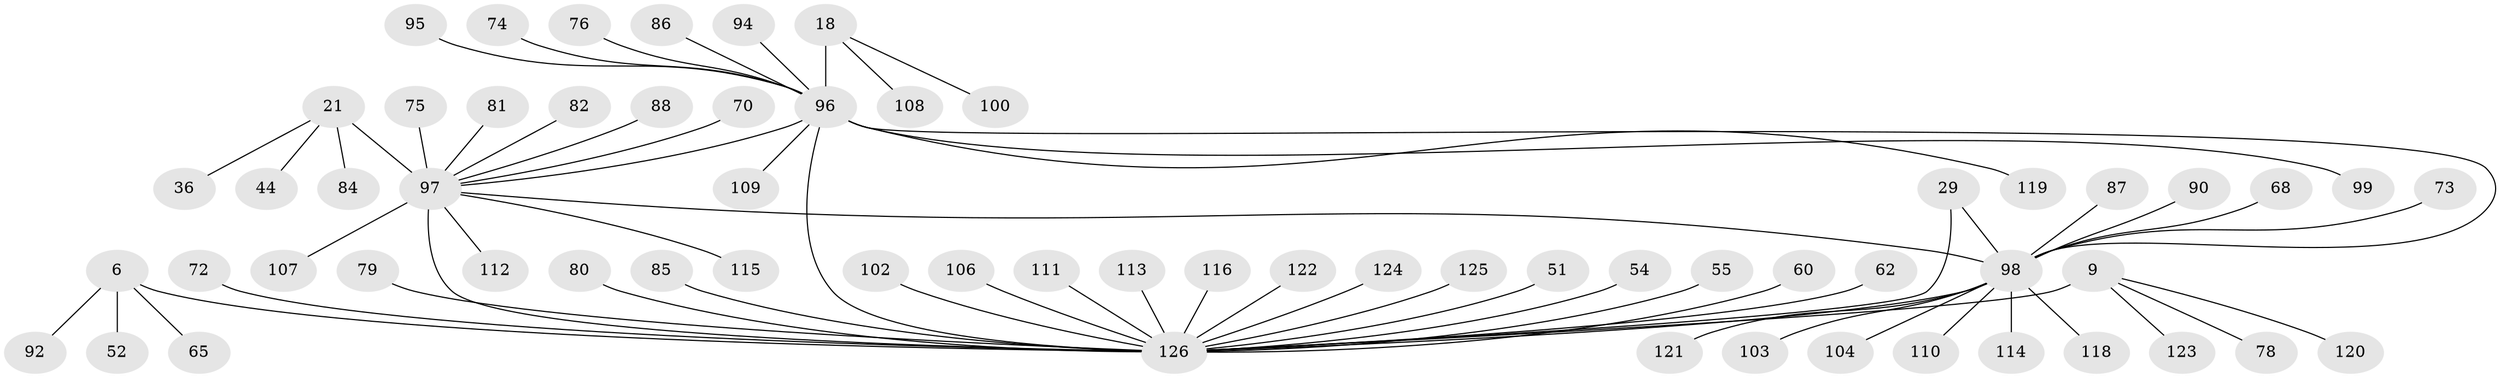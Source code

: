 // original degree distribution, {8: 0.015873015873015872, 7: 0.047619047619047616, 10: 0.03968253968253968, 6: 0.03968253968253968, 11: 0.031746031746031744, 14: 0.007936507936507936, 13: 0.015873015873015872, 9: 0.023809523809523808, 12: 0.007936507936507936, 5: 0.007936507936507936, 2: 0.12698412698412698, 1: 0.6111111111111112, 3: 0.023809523809523808}
// Generated by graph-tools (version 1.1) at 2025/59/03/04/25 21:59:12]
// undirected, 63 vertices, 66 edges
graph export_dot {
graph [start="1"]
  node [color=gray90,style=filled];
  6 [super="+4"];
  9 [super="+8"];
  18 [super="+17"];
  21 [super="+20"];
  29 [super="+27"];
  36;
  44;
  51;
  52;
  54;
  55;
  60;
  62;
  65;
  68;
  70;
  72;
  73;
  74;
  75;
  76;
  78;
  79;
  80;
  81;
  82;
  84;
  85 [super="+77"];
  86;
  87;
  88;
  90;
  92 [super="+61"];
  94;
  95;
  96 [super="+16+56"];
  97 [super="+64+66"];
  98 [super="+26+46+89+69+42+57+59+63"];
  99 [super="+71"];
  100;
  102;
  103;
  104;
  106;
  107;
  108 [super="+48"];
  109;
  110;
  111;
  112;
  113 [super="+58"];
  114 [super="+53"];
  115;
  116;
  118;
  119;
  120;
  121;
  122 [super="+117"];
  123;
  124;
  125;
  126 [super="+35+12+11+37+91+93+33+38+39+43+47+49+105"];
  6 -- 52;
  6 -- 65;
  6 -- 92;
  6 -- 126 [weight=8];
  9 -- 78;
  9 -- 120;
  9 -- 123;
  9 -- 126 [weight=8];
  18 -- 100;
  18 -- 108;
  18 -- 96 [weight=8];
  21 -- 84;
  21 -- 36;
  21 -- 44;
  21 -- 97 [weight=8];
  29 -- 126 [weight=2];
  29 -- 98 [weight=8];
  51 -- 126;
  54 -- 126;
  55 -- 126;
  60 -- 126;
  62 -- 126;
  68 -- 98;
  70 -- 97;
  72 -- 126;
  73 -- 98;
  74 -- 96;
  75 -- 97;
  76 -- 96;
  79 -- 126;
  80 -- 126;
  81 -- 97;
  82 -- 97;
  85 -- 126;
  86 -- 96;
  87 -- 98;
  88 -- 97;
  90 -- 98;
  94 -- 96;
  95 -- 96;
  96 -- 98;
  96 -- 99;
  96 -- 109;
  96 -- 119;
  96 -- 126 [weight=5];
  96 -- 97;
  97 -- 98 [weight=3];
  97 -- 107;
  97 -- 112;
  97 -- 115;
  97 -- 126 [weight=3];
  98 -- 103;
  98 -- 104;
  98 -- 110;
  98 -- 121;
  98 -- 126 [weight=5];
  98 -- 114;
  98 -- 118;
  102 -- 126;
  106 -- 126;
  111 -- 126;
  113 -- 126;
  116 -- 126;
  122 -- 126;
  124 -- 126;
  125 -- 126;
}
